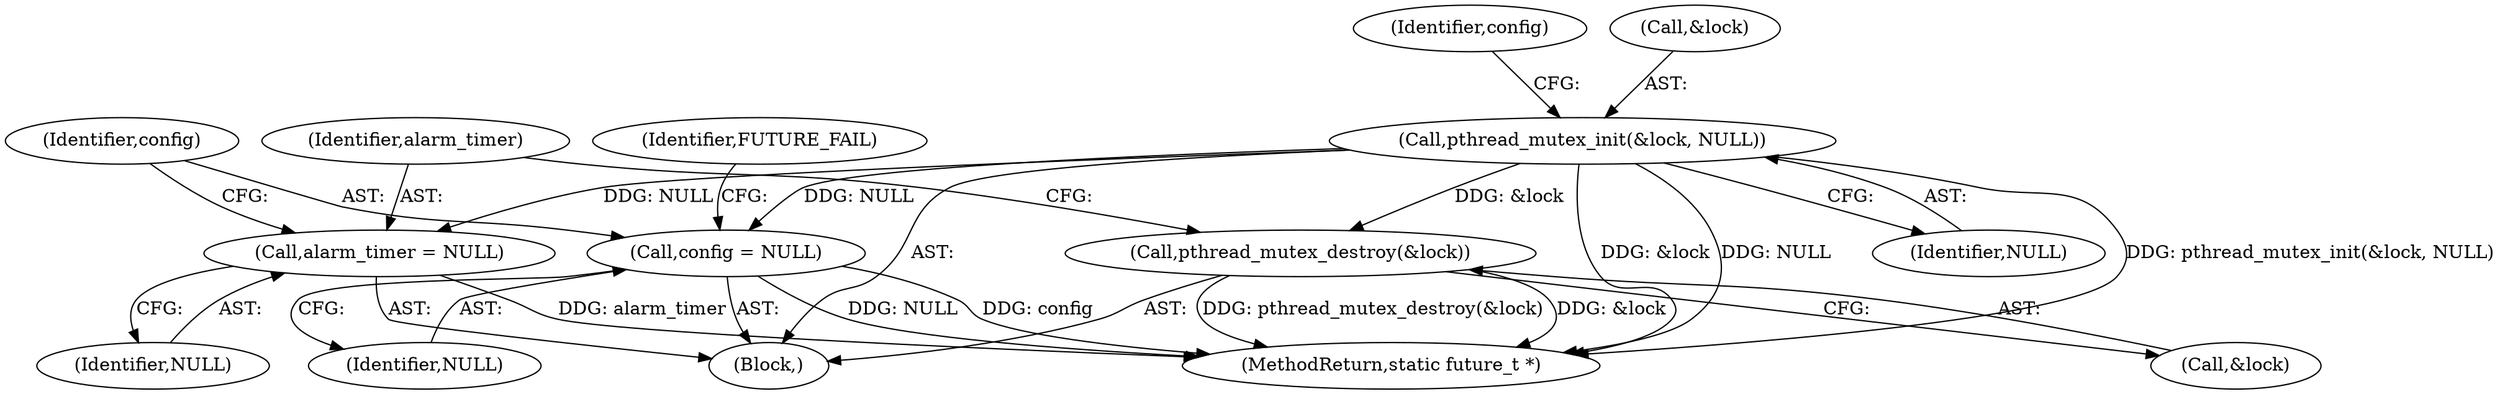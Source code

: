 digraph "0_Android_d77f1999ecece56c1cbb333f4ddc26f0b5bac2c5_1@API" {
"1000103" [label="(Call,pthread_mutex_init(&lock, NULL))"];
"1000170" [label="(Call,pthread_mutex_destroy(&lock))"];
"1000173" [label="(Call,alarm_timer = NULL)"];
"1000176" [label="(Call,config = NULL)"];
"1000171" [label="(Call,&lock)"];
"1000175" [label="(Identifier,NULL)"];
"1000102" [label="(Block,)"];
"1000176" [label="(Call,config = NULL)"];
"1000108" [label="(Identifier,config)"];
"1000177" [label="(Identifier,config)"];
"1000104" [label="(Call,&lock)"];
"1000103" [label="(Call,pthread_mutex_init(&lock, NULL))"];
"1000178" [label="(Identifier,NULL)"];
"1000182" [label="(MethodReturn,static future_t *)"];
"1000106" [label="(Identifier,NULL)"];
"1000173" [label="(Call,alarm_timer = NULL)"];
"1000181" [label="(Identifier,FUTURE_FAIL)"];
"1000174" [label="(Identifier,alarm_timer)"];
"1000170" [label="(Call,pthread_mutex_destroy(&lock))"];
"1000103" -> "1000102"  [label="AST: "];
"1000103" -> "1000106"  [label="CFG: "];
"1000104" -> "1000103"  [label="AST: "];
"1000106" -> "1000103"  [label="AST: "];
"1000108" -> "1000103"  [label="CFG: "];
"1000103" -> "1000182"  [label="DDG: &lock"];
"1000103" -> "1000182"  [label="DDG: pthread_mutex_init(&lock, NULL)"];
"1000103" -> "1000182"  [label="DDG: NULL"];
"1000103" -> "1000170"  [label="DDG: &lock"];
"1000103" -> "1000173"  [label="DDG: NULL"];
"1000103" -> "1000176"  [label="DDG: NULL"];
"1000170" -> "1000102"  [label="AST: "];
"1000170" -> "1000171"  [label="CFG: "];
"1000171" -> "1000170"  [label="AST: "];
"1000174" -> "1000170"  [label="CFG: "];
"1000170" -> "1000182"  [label="DDG: &lock"];
"1000170" -> "1000182"  [label="DDG: pthread_mutex_destroy(&lock)"];
"1000173" -> "1000102"  [label="AST: "];
"1000173" -> "1000175"  [label="CFG: "];
"1000174" -> "1000173"  [label="AST: "];
"1000175" -> "1000173"  [label="AST: "];
"1000177" -> "1000173"  [label="CFG: "];
"1000173" -> "1000182"  [label="DDG: alarm_timer"];
"1000176" -> "1000102"  [label="AST: "];
"1000176" -> "1000178"  [label="CFG: "];
"1000177" -> "1000176"  [label="AST: "];
"1000178" -> "1000176"  [label="AST: "];
"1000181" -> "1000176"  [label="CFG: "];
"1000176" -> "1000182"  [label="DDG: NULL"];
"1000176" -> "1000182"  [label="DDG: config"];
}

